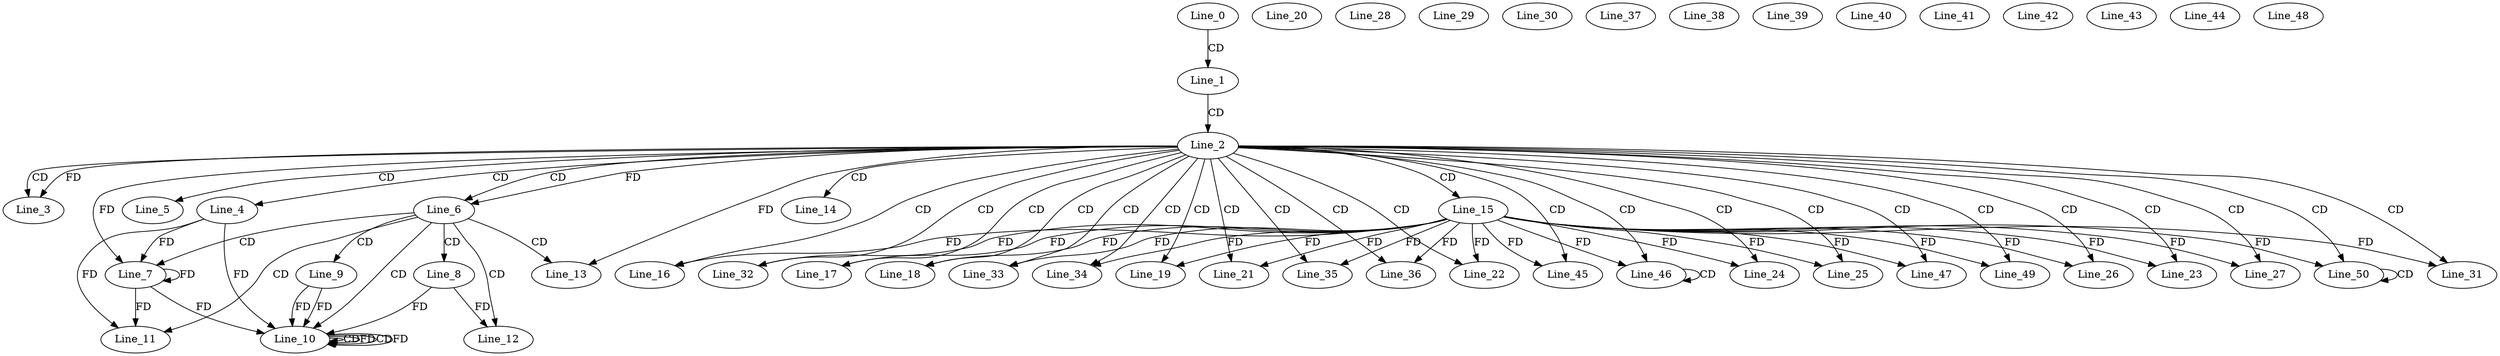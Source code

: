 digraph G {
  Line_0;
  Line_1;
  Line_2;
  Line_3;
  Line_3;
  Line_4;
  Line_5;
  Line_6;
  Line_6;
  Line_7;
  Line_7;
  Line_7;
  Line_8;
  Line_9;
  Line_10;
  Line_10;
  Line_10;
  Line_10;
  Line_11;
  Line_12;
  Line_13;
  Line_14;
  Line_15;
  Line_16;
  Line_17;
  Line_18;
  Line_19;
  Line_20;
  Line_21;
  Line_22;
  Line_23;
  Line_24;
  Line_25;
  Line_26;
  Line_27;
  Line_28;
  Line_29;
  Line_30;
  Line_31;
  Line_32;
  Line_32;
  Line_33;
  Line_33;
  Line_34;
  Line_35;
  Line_36;
  Line_37;
  Line_37;
  Line_38;
  Line_38;
  Line_39;
  Line_40;
  Line_41;
  Line_41;
  Line_42;
  Line_42;
  Line_43;
  Line_44;
  Line_45;
  Line_46;
  Line_46;
  Line_47;
  Line_48;
  Line_49;
  Line_50;
  Line_50;
  Line_0 -> Line_1 [ label="CD" ];
  Line_1 -> Line_2 [ label="CD" ];
  Line_2 -> Line_3 [ label="CD" ];
  Line_2 -> Line_3 [ label="FD" ];
  Line_2 -> Line_4 [ label="CD" ];
  Line_2 -> Line_5 [ label="CD" ];
  Line_2 -> Line_6 [ label="CD" ];
  Line_2 -> Line_6 [ label="FD" ];
  Line_6 -> Line_7 [ label="CD" ];
  Line_4 -> Line_7 [ label="FD" ];
  Line_7 -> Line_7 [ label="FD" ];
  Line_2 -> Line_7 [ label="FD" ];
  Line_6 -> Line_8 [ label="CD" ];
  Line_6 -> Line_9 [ label="CD" ];
  Line_6 -> Line_10 [ label="CD" ];
  Line_10 -> Line_10 [ label="CD" ];
  Line_10 -> Line_10 [ label="FD" ];
  Line_9 -> Line_10 [ label="FD" ];
  Line_4 -> Line_10 [ label="FD" ];
  Line_7 -> Line_10 [ label="FD" ];
  Line_10 -> Line_10 [ label="CD" ];
  Line_8 -> Line_10 [ label="FD" ];
  Line_10 -> Line_10 [ label="FD" ];
  Line_9 -> Line_10 [ label="FD" ];
  Line_6 -> Line_11 [ label="CD" ];
  Line_4 -> Line_11 [ label="FD" ];
  Line_7 -> Line_11 [ label="FD" ];
  Line_6 -> Line_12 [ label="CD" ];
  Line_8 -> Line_12 [ label="FD" ];
  Line_6 -> Line_13 [ label="CD" ];
  Line_2 -> Line_13 [ label="FD" ];
  Line_2 -> Line_14 [ label="CD" ];
  Line_2 -> Line_15 [ label="CD" ];
  Line_2 -> Line_16 [ label="CD" ];
  Line_15 -> Line_16 [ label="FD" ];
  Line_2 -> Line_17 [ label="CD" ];
  Line_15 -> Line_17 [ label="FD" ];
  Line_2 -> Line_18 [ label="CD" ];
  Line_15 -> Line_18 [ label="FD" ];
  Line_2 -> Line_19 [ label="CD" ];
  Line_15 -> Line_19 [ label="FD" ];
  Line_2 -> Line_21 [ label="CD" ];
  Line_15 -> Line_21 [ label="FD" ];
  Line_2 -> Line_22 [ label="CD" ];
  Line_15 -> Line_22 [ label="FD" ];
  Line_2 -> Line_23 [ label="CD" ];
  Line_15 -> Line_23 [ label="FD" ];
  Line_2 -> Line_24 [ label="CD" ];
  Line_15 -> Line_24 [ label="FD" ];
  Line_2 -> Line_25 [ label="CD" ];
  Line_15 -> Line_25 [ label="FD" ];
  Line_2 -> Line_26 [ label="CD" ];
  Line_15 -> Line_26 [ label="FD" ];
  Line_2 -> Line_27 [ label="CD" ];
  Line_15 -> Line_27 [ label="FD" ];
  Line_2 -> Line_31 [ label="CD" ];
  Line_15 -> Line_31 [ label="FD" ];
  Line_2 -> Line_32 [ label="CD" ];
  Line_15 -> Line_32 [ label="FD" ];
  Line_2 -> Line_33 [ label="CD" ];
  Line_15 -> Line_33 [ label="FD" ];
  Line_2 -> Line_34 [ label="CD" ];
  Line_15 -> Line_34 [ label="FD" ];
  Line_2 -> Line_35 [ label="CD" ];
  Line_15 -> Line_35 [ label="FD" ];
  Line_2 -> Line_36 [ label="CD" ];
  Line_15 -> Line_36 [ label="FD" ];
  Line_2 -> Line_45 [ label="CD" ];
  Line_15 -> Line_45 [ label="FD" ];
  Line_2 -> Line_46 [ label="CD" ];
  Line_46 -> Line_46 [ label="CD" ];
  Line_15 -> Line_46 [ label="FD" ];
  Line_2 -> Line_47 [ label="CD" ];
  Line_15 -> Line_47 [ label="FD" ];
  Line_2 -> Line_49 [ label="CD" ];
  Line_15 -> Line_49 [ label="FD" ];
  Line_2 -> Line_50 [ label="CD" ];
  Line_50 -> Line_50 [ label="CD" ];
  Line_15 -> Line_50 [ label="FD" ];
}
